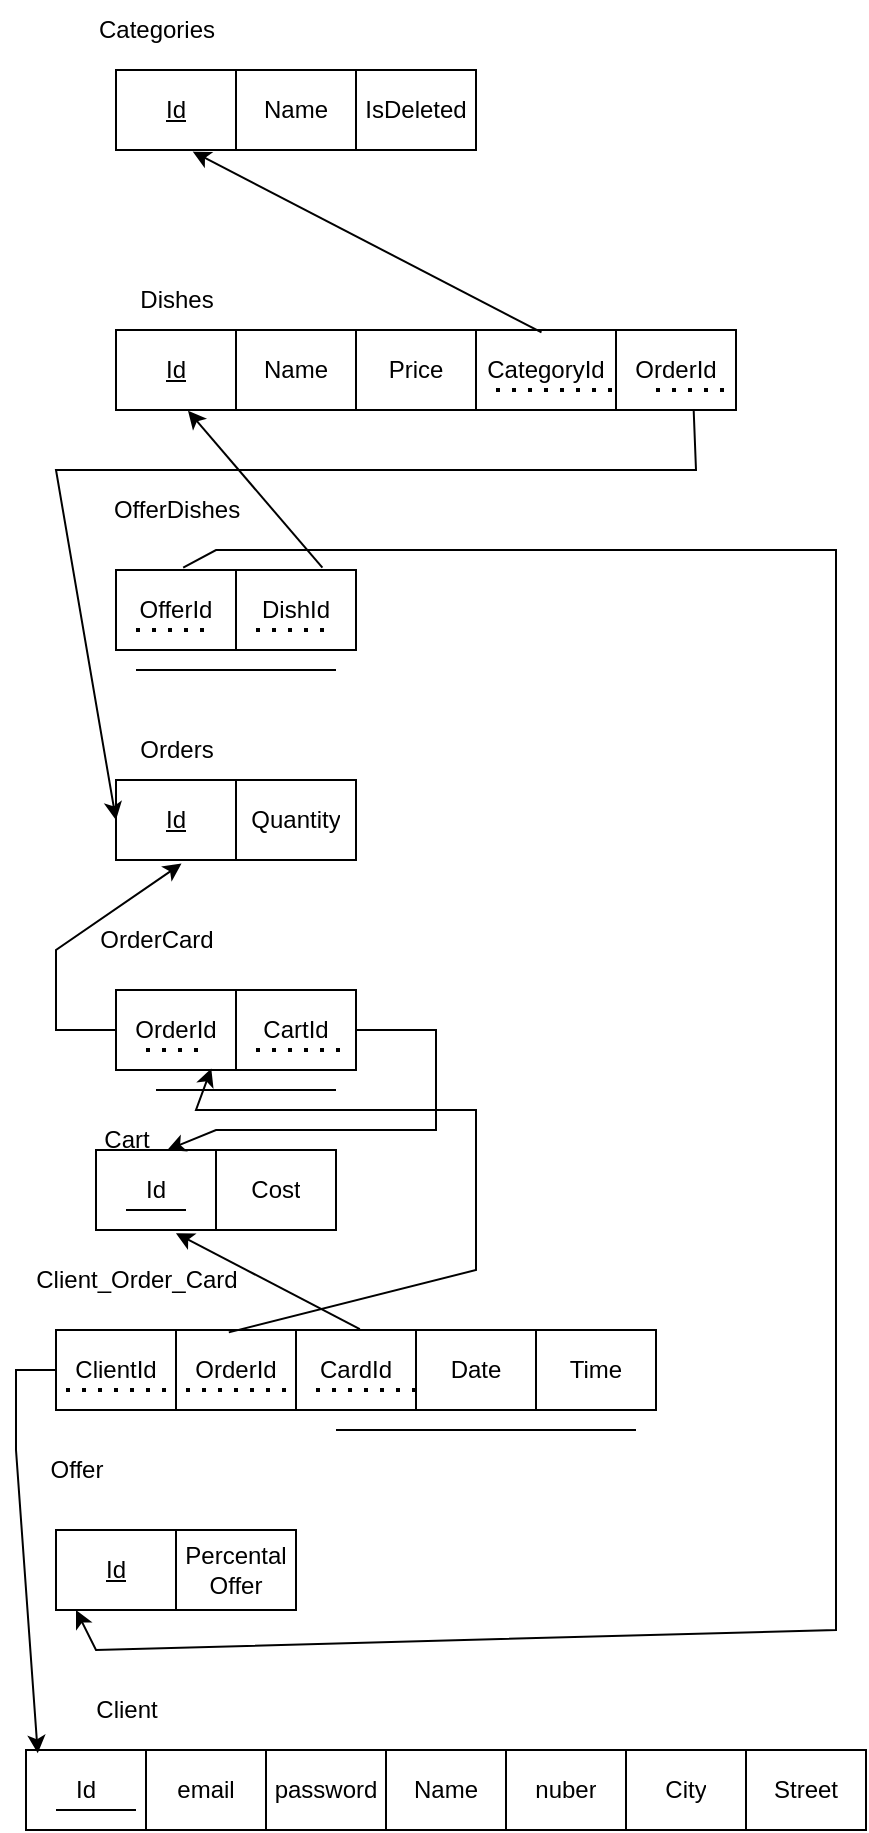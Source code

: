 <mxfile version="20.8.16" type="device"><diagram name="Page-1" id="TB8B3iCaz3Wiwf1a293D"><mxGraphModel dx="1050" dy="629" grid="1" gridSize="10" guides="1" tooltips="1" connect="1" arrows="1" fold="1" page="1" pageScale="1" pageWidth="850" pageHeight="1100" math="0" shadow="0"><root><mxCell id="0"/><mxCell id="1" parent="0"/><mxCell id="pv-VzqGcYseu5OtuNx5Y-1" value="" style="shape=table;startSize=0;container=1;collapsible=0;childLayout=tableLayout;" vertex="1" parent="1"><mxGeometry x="70" y="80" width="180" height="40" as="geometry"/></mxCell><mxCell id="pv-VzqGcYseu5OtuNx5Y-2" value="" style="shape=tableRow;horizontal=0;startSize=0;swimlaneHead=0;swimlaneBody=0;strokeColor=inherit;top=0;left=0;bottom=0;right=0;collapsible=0;dropTarget=0;fillColor=none;points=[[0,0.5],[1,0.5]];portConstraint=eastwest;" vertex="1" parent="pv-VzqGcYseu5OtuNx5Y-1"><mxGeometry width="180" height="40" as="geometry"/></mxCell><mxCell id="pv-VzqGcYseu5OtuNx5Y-3" value="&lt;u&gt;Id&lt;/u&gt;" style="shape=partialRectangle;html=1;whiteSpace=wrap;connectable=0;strokeColor=inherit;overflow=hidden;fillColor=none;top=0;left=0;bottom=0;right=0;pointerEvents=1;" vertex="1" parent="pv-VzqGcYseu5OtuNx5Y-2"><mxGeometry width="60" height="40" as="geometry"><mxRectangle width="60" height="40" as="alternateBounds"/></mxGeometry></mxCell><mxCell id="pv-VzqGcYseu5OtuNx5Y-4" value="Name" style="shape=partialRectangle;html=1;whiteSpace=wrap;connectable=0;strokeColor=inherit;overflow=hidden;fillColor=none;top=0;left=0;bottom=0;right=0;pointerEvents=1;" vertex="1" parent="pv-VzqGcYseu5OtuNx5Y-2"><mxGeometry x="60" width="60" height="40" as="geometry"><mxRectangle width="60" height="40" as="alternateBounds"/></mxGeometry></mxCell><mxCell id="pv-VzqGcYseu5OtuNx5Y-5" value="IsDeleted" style="shape=partialRectangle;html=1;whiteSpace=wrap;connectable=0;strokeColor=inherit;overflow=hidden;fillColor=none;top=0;left=0;bottom=0;right=0;pointerEvents=1;" vertex="1" parent="pv-VzqGcYseu5OtuNx5Y-2"><mxGeometry x="120" width="60" height="40" as="geometry"><mxRectangle width="60" height="40" as="alternateBounds"/></mxGeometry></mxCell><mxCell id="pv-VzqGcYseu5OtuNx5Y-6" value="Categories" style="text;html=1;align=center;verticalAlign=middle;resizable=0;points=[];autosize=1;strokeColor=none;fillColor=none;" vertex="1" parent="1"><mxGeometry x="50" y="45" width="80" height="30" as="geometry"/></mxCell><mxCell id="pv-VzqGcYseu5OtuNx5Y-15" value="Dishes" style="text;html=1;align=center;verticalAlign=middle;resizable=0;points=[];autosize=1;strokeColor=none;fillColor=none;" vertex="1" parent="1"><mxGeometry x="70" y="180" width="60" height="30" as="geometry"/></mxCell><mxCell id="pv-VzqGcYseu5OtuNx5Y-24" value="" style="shape=table;startSize=0;container=1;collapsible=0;childLayout=tableLayout;" vertex="1" parent="1"><mxGeometry x="70" y="210" width="250" height="40" as="geometry"/></mxCell><mxCell id="pv-VzqGcYseu5OtuNx5Y-25" value="" style="shape=tableRow;horizontal=0;startSize=0;swimlaneHead=0;swimlaneBody=0;strokeColor=inherit;top=0;left=0;bottom=0;right=0;collapsible=0;dropTarget=0;fillColor=none;points=[[0,0.5],[1,0.5]];portConstraint=eastwest;" vertex="1" parent="pv-VzqGcYseu5OtuNx5Y-24"><mxGeometry width="250" height="40" as="geometry"/></mxCell><mxCell id="pv-VzqGcYseu5OtuNx5Y-26" value="&lt;u&gt;Id&lt;/u&gt;" style="shape=partialRectangle;html=1;whiteSpace=wrap;connectable=0;strokeColor=inherit;overflow=hidden;fillColor=none;top=0;left=0;bottom=0;right=0;pointerEvents=1;" vertex="1" parent="pv-VzqGcYseu5OtuNx5Y-25"><mxGeometry width="60" height="40" as="geometry"><mxRectangle width="60" height="40" as="alternateBounds"/></mxGeometry></mxCell><mxCell id="pv-VzqGcYseu5OtuNx5Y-27" value="Name" style="shape=partialRectangle;html=1;whiteSpace=wrap;connectable=0;strokeColor=inherit;overflow=hidden;fillColor=none;top=0;left=0;bottom=0;right=0;pointerEvents=1;" vertex="1" parent="pv-VzqGcYseu5OtuNx5Y-25"><mxGeometry x="60" width="60" height="40" as="geometry"><mxRectangle width="60" height="40" as="alternateBounds"/></mxGeometry></mxCell><mxCell id="pv-VzqGcYseu5OtuNx5Y-28" value="Price" style="shape=partialRectangle;html=1;whiteSpace=wrap;connectable=0;strokeColor=inherit;overflow=hidden;fillColor=none;top=0;left=0;bottom=0;right=0;pointerEvents=1;" vertex="1" parent="pv-VzqGcYseu5OtuNx5Y-25"><mxGeometry x="120" width="60" height="40" as="geometry"><mxRectangle width="60" height="40" as="alternateBounds"/></mxGeometry></mxCell><mxCell id="pv-VzqGcYseu5OtuNx5Y-29" value="CategoryId" style="shape=partialRectangle;html=1;whiteSpace=wrap;connectable=0;strokeColor=inherit;overflow=hidden;fillColor=none;top=0;left=0;bottom=0;right=0;pointerEvents=1;" vertex="1" parent="pv-VzqGcYseu5OtuNx5Y-25"><mxGeometry x="180" width="70" height="40" as="geometry"><mxRectangle width="70" height="40" as="alternateBounds"/></mxGeometry></mxCell><mxCell id="pv-VzqGcYseu5OtuNx5Y-30" value="" style="endArrow=none;dashed=1;html=1;dashPattern=1 3;strokeWidth=2;rounded=0;" edge="1" parent="1"><mxGeometry width="50" height="50" relative="1" as="geometry"><mxPoint x="260" y="240" as="sourcePoint"/><mxPoint x="320" y="240" as="targetPoint"/></mxGeometry></mxCell><mxCell id="pv-VzqGcYseu5OtuNx5Y-40" value="OfferDishes" style="text;html=1;align=center;verticalAlign=middle;resizable=0;points=[];autosize=1;strokeColor=none;fillColor=none;" vertex="1" parent="1"><mxGeometry x="55" y="285" width="90" height="30" as="geometry"/></mxCell><mxCell id="pv-VzqGcYseu5OtuNx5Y-46" value="" style="shape=table;startSize=0;container=1;collapsible=0;childLayout=tableLayout;" vertex="1" parent="1"><mxGeometry x="70" y="330" width="120" height="40" as="geometry"/></mxCell><mxCell id="pv-VzqGcYseu5OtuNx5Y-47" value="" style="shape=tableRow;horizontal=0;startSize=0;swimlaneHead=0;swimlaneBody=0;strokeColor=inherit;top=0;left=0;bottom=0;right=0;collapsible=0;dropTarget=0;fillColor=none;points=[[0,0.5],[1,0.5]];portConstraint=eastwest;" vertex="1" parent="pv-VzqGcYseu5OtuNx5Y-46"><mxGeometry width="120" height="40" as="geometry"/></mxCell><mxCell id="pv-VzqGcYseu5OtuNx5Y-48" value="OfferId" style="shape=partialRectangle;html=1;whiteSpace=wrap;connectable=0;strokeColor=inherit;overflow=hidden;fillColor=none;top=0;left=0;bottom=0;right=0;pointerEvents=1;" vertex="1" parent="pv-VzqGcYseu5OtuNx5Y-47"><mxGeometry width="60" height="40" as="geometry"><mxRectangle width="60" height="40" as="alternateBounds"/></mxGeometry></mxCell><mxCell id="pv-VzqGcYseu5OtuNx5Y-49" value="DishId" style="shape=partialRectangle;html=1;whiteSpace=wrap;connectable=0;strokeColor=inherit;overflow=hidden;fillColor=none;top=0;left=0;bottom=0;right=0;pointerEvents=1;" vertex="1" parent="pv-VzqGcYseu5OtuNx5Y-47"><mxGeometry x="60" width="60" height="40" as="geometry"><mxRectangle width="60" height="40" as="alternateBounds"/></mxGeometry></mxCell><mxCell id="pv-VzqGcYseu5OtuNx5Y-50" value="" style="endArrow=none;dashed=1;html=1;dashPattern=1 3;strokeWidth=2;rounded=0;" edge="1" parent="1"><mxGeometry width="50" height="50" relative="1" as="geometry"><mxPoint x="140" y="360" as="sourcePoint"/><mxPoint x="180" y="360" as="targetPoint"/></mxGeometry></mxCell><mxCell id="pv-VzqGcYseu5OtuNx5Y-51" value="" style="endArrow=none;dashed=1;html=1;dashPattern=1 3;strokeWidth=2;rounded=0;" edge="1" parent="1"><mxGeometry width="50" height="50" relative="1" as="geometry"><mxPoint x="80" y="360" as="sourcePoint"/><mxPoint x="120" y="360" as="targetPoint"/></mxGeometry></mxCell><mxCell id="pv-VzqGcYseu5OtuNx5Y-52" value="" style="endArrow=none;html=1;rounded=0;" edge="1" parent="1"><mxGeometry width="50" height="50" relative="1" as="geometry"><mxPoint x="80" y="380" as="sourcePoint"/><mxPoint x="180" y="380" as="targetPoint"/></mxGeometry></mxCell><mxCell id="pv-VzqGcYseu5OtuNx5Y-53" value="" style="shape=table;startSize=0;container=1;collapsible=0;childLayout=tableLayout;" vertex="1" parent="1"><mxGeometry x="320" y="210" width="60" height="40" as="geometry"/></mxCell><mxCell id="pv-VzqGcYseu5OtuNx5Y-54" value="" style="shape=tableRow;horizontal=0;startSize=0;swimlaneHead=0;swimlaneBody=0;strokeColor=inherit;top=0;left=0;bottom=0;right=0;collapsible=0;dropTarget=0;fillColor=none;points=[[0,0.5],[1,0.5]];portConstraint=eastwest;" vertex="1" parent="pv-VzqGcYseu5OtuNx5Y-53"><mxGeometry width="60" height="40" as="geometry"/></mxCell><mxCell id="pv-VzqGcYseu5OtuNx5Y-55" value="OrderId" style="shape=partialRectangle;html=1;whiteSpace=wrap;connectable=0;strokeColor=inherit;overflow=hidden;fillColor=none;top=0;left=0;bottom=0;right=0;pointerEvents=1;" vertex="1" parent="pv-VzqGcYseu5OtuNx5Y-54"><mxGeometry width="60" height="40" as="geometry"><mxRectangle width="60" height="40" as="alternateBounds"/></mxGeometry></mxCell><mxCell id="pv-VzqGcYseu5OtuNx5Y-56" value="" style="endArrow=none;dashed=1;html=1;dashPattern=1 3;strokeWidth=2;rounded=0;" edge="1" parent="1"><mxGeometry width="50" height="50" relative="1" as="geometry"><mxPoint x="340" y="240" as="sourcePoint"/><mxPoint x="380" y="240" as="targetPoint"/></mxGeometry></mxCell><mxCell id="pv-VzqGcYseu5OtuNx5Y-62" value="Orders" style="text;html=1;align=center;verticalAlign=middle;resizable=0;points=[];autosize=1;strokeColor=none;fillColor=none;" vertex="1" parent="1"><mxGeometry x="70" y="405" width="60" height="30" as="geometry"/></mxCell><mxCell id="pv-VzqGcYseu5OtuNx5Y-67" value="" style="shape=table;startSize=0;container=1;collapsible=0;childLayout=tableLayout;" vertex="1" parent="1"><mxGeometry x="70" y="540" width="120" height="40" as="geometry"/></mxCell><mxCell id="pv-VzqGcYseu5OtuNx5Y-85" value="" style="shape=tableRow;horizontal=0;startSize=0;swimlaneHead=0;swimlaneBody=0;strokeColor=inherit;top=0;left=0;bottom=0;right=0;collapsible=0;dropTarget=0;fillColor=none;points=[[0,0.5],[1,0.5]];portConstraint=eastwest;" vertex="1" parent="pv-VzqGcYseu5OtuNx5Y-67"><mxGeometry width="120" height="40" as="geometry"/></mxCell><mxCell id="pv-VzqGcYseu5OtuNx5Y-86" value="OrderId" style="shape=partialRectangle;html=1;whiteSpace=wrap;connectable=0;strokeColor=inherit;overflow=hidden;fillColor=none;top=0;left=0;bottom=0;right=0;pointerEvents=1;" vertex="1" parent="pv-VzqGcYseu5OtuNx5Y-85"><mxGeometry width="60" height="40" as="geometry"><mxRectangle width="60" height="40" as="alternateBounds"/></mxGeometry></mxCell><mxCell id="pv-VzqGcYseu5OtuNx5Y-87" value="CartId" style="shape=partialRectangle;html=1;whiteSpace=wrap;connectable=0;strokeColor=inherit;overflow=hidden;fillColor=none;top=0;left=0;bottom=0;right=0;pointerEvents=1;" vertex="1" parent="pv-VzqGcYseu5OtuNx5Y-85"><mxGeometry x="60" width="60" height="40" as="geometry"><mxRectangle width="60" height="40" as="alternateBounds"/></mxGeometry></mxCell><mxCell id="pv-VzqGcYseu5OtuNx5Y-71" value="OrderCard" style="text;html=1;align=center;verticalAlign=middle;resizable=0;points=[];autosize=1;strokeColor=none;fillColor=none;" vertex="1" parent="1"><mxGeometry x="50" y="500" width="80" height="30" as="geometry"/></mxCell><mxCell id="pv-VzqGcYseu5OtuNx5Y-81" value="" style="shape=table;startSize=0;container=1;collapsible=0;childLayout=tableLayout;" vertex="1" parent="1"><mxGeometry x="70" y="435" width="120" height="40" as="geometry"/></mxCell><mxCell id="pv-VzqGcYseu5OtuNx5Y-82" value="" style="shape=tableRow;horizontal=0;startSize=0;swimlaneHead=0;swimlaneBody=0;strokeColor=inherit;top=0;left=0;bottom=0;right=0;collapsible=0;dropTarget=0;fillColor=none;points=[[0,0.5],[1,0.5]];portConstraint=eastwest;" vertex="1" parent="pv-VzqGcYseu5OtuNx5Y-81"><mxGeometry width="120" height="40" as="geometry"/></mxCell><mxCell id="pv-VzqGcYseu5OtuNx5Y-83" value="&lt;u&gt;Id&lt;/u&gt;" style="shape=partialRectangle;html=1;whiteSpace=wrap;connectable=0;strokeColor=inherit;overflow=hidden;fillColor=none;top=0;left=0;bottom=0;right=0;pointerEvents=1;" vertex="1" parent="pv-VzqGcYseu5OtuNx5Y-82"><mxGeometry width="60" height="40" as="geometry"><mxRectangle width="60" height="40" as="alternateBounds"/></mxGeometry></mxCell><mxCell id="pv-VzqGcYseu5OtuNx5Y-84" value="Quantity" style="shape=partialRectangle;html=1;whiteSpace=wrap;connectable=0;strokeColor=inherit;overflow=hidden;fillColor=none;top=0;left=0;bottom=0;right=0;pointerEvents=1;" vertex="1" parent="pv-VzqGcYseu5OtuNx5Y-82"><mxGeometry x="60" width="60" height="40" as="geometry"><mxRectangle width="60" height="40" as="alternateBounds"/></mxGeometry></mxCell><mxCell id="pv-VzqGcYseu5OtuNx5Y-91" value="Client_Order_Card" style="text;html=1;align=center;verticalAlign=middle;resizable=0;points=[];autosize=1;strokeColor=none;fillColor=none;" vertex="1" parent="1"><mxGeometry x="20" y="670" width="120" height="30" as="geometry"/></mxCell><mxCell id="pv-VzqGcYseu5OtuNx5Y-108" value="" style="endArrow=classic;html=1;rounded=0;exitX=0.851;exitY=0.03;exitDx=0;exitDy=0;exitPerimeter=0;entryX=0.213;entryY=1.02;entryDx=0;entryDy=0;entryPerimeter=0;" edge="1" parent="1" source="pv-VzqGcYseu5OtuNx5Y-25" target="pv-VzqGcYseu5OtuNx5Y-2"><mxGeometry width="50" height="50" relative="1" as="geometry"><mxPoint x="400" y="340" as="sourcePoint"/><mxPoint x="450" y="290" as="targetPoint"/><Array as="points"/></mxGeometry></mxCell><mxCell id="pv-VzqGcYseu5OtuNx5Y-109" value="" style="endArrow=classic;html=1;rounded=0;exitX=0.647;exitY=0.99;exitDx=0;exitDy=0;exitPerimeter=0;entryX=0;entryY=0.5;entryDx=0;entryDy=0;" edge="1" parent="1" source="pv-VzqGcYseu5OtuNx5Y-54" target="pv-VzqGcYseu5OtuNx5Y-82"><mxGeometry width="50" height="50" relative="1" as="geometry"><mxPoint x="400" y="340" as="sourcePoint"/><mxPoint x="450" y="290" as="targetPoint"/><Array as="points"><mxPoint x="360" y="280"/><mxPoint x="40" y="280"/></Array></mxGeometry></mxCell><mxCell id="pv-VzqGcYseu5OtuNx5Y-110" value="" style="endArrow=none;dashed=1;html=1;dashPattern=1 3;strokeWidth=2;rounded=0;" edge="1" parent="1"><mxGeometry width="50" height="50" relative="1" as="geometry"><mxPoint x="140" y="570" as="sourcePoint"/><mxPoint x="185" y="570" as="targetPoint"/></mxGeometry></mxCell><mxCell id="pv-VzqGcYseu5OtuNx5Y-111" value="" style="endArrow=none;dashed=1;html=1;dashPattern=1 3;strokeWidth=2;rounded=0;" edge="1" parent="1"><mxGeometry width="50" height="50" relative="1" as="geometry"><mxPoint x="85" y="570" as="sourcePoint"/><mxPoint x="115" y="570" as="targetPoint"/></mxGeometry></mxCell><mxCell id="pv-VzqGcYseu5OtuNx5Y-112" value="" style="shape=table;startSize=0;container=1;collapsible=0;childLayout=tableLayout;" vertex="1" parent="1"><mxGeometry x="60" y="620" width="120" height="40" as="geometry"/></mxCell><mxCell id="pv-VzqGcYseu5OtuNx5Y-113" value="" style="shape=tableRow;horizontal=0;startSize=0;swimlaneHead=0;swimlaneBody=0;strokeColor=inherit;top=0;left=0;bottom=0;right=0;collapsible=0;dropTarget=0;fillColor=none;points=[[0,0.5],[1,0.5]];portConstraint=eastwest;" vertex="1" parent="pv-VzqGcYseu5OtuNx5Y-112"><mxGeometry width="120" height="40" as="geometry"/></mxCell><mxCell id="pv-VzqGcYseu5OtuNx5Y-114" value="Id" style="shape=partialRectangle;html=1;whiteSpace=wrap;connectable=0;strokeColor=inherit;overflow=hidden;fillColor=none;top=0;left=0;bottom=0;right=0;pointerEvents=1;" vertex="1" parent="pv-VzqGcYseu5OtuNx5Y-113"><mxGeometry width="60" height="40" as="geometry"><mxRectangle width="60" height="40" as="alternateBounds"/></mxGeometry></mxCell><mxCell id="pv-VzqGcYseu5OtuNx5Y-115" value="Cost" style="shape=partialRectangle;html=1;whiteSpace=wrap;connectable=0;strokeColor=inherit;overflow=hidden;fillColor=none;top=0;left=0;bottom=0;right=0;pointerEvents=1;" vertex="1" parent="pv-VzqGcYseu5OtuNx5Y-113"><mxGeometry x="60" width="60" height="40" as="geometry"><mxRectangle width="60" height="40" as="alternateBounds"/></mxGeometry></mxCell><mxCell id="pv-VzqGcYseu5OtuNx5Y-116" value="Cart" style="text;html=1;align=center;verticalAlign=middle;resizable=0;points=[];autosize=1;strokeColor=none;fillColor=none;" vertex="1" parent="1"><mxGeometry x="50" y="600" width="50" height="30" as="geometry"/></mxCell><mxCell id="pv-VzqGcYseu5OtuNx5Y-128" value="" style="shape=table;startSize=0;container=1;collapsible=0;childLayout=tableLayout;" vertex="1" parent="1"><mxGeometry x="40" y="710" width="240" height="40" as="geometry"/></mxCell><mxCell id="pv-VzqGcYseu5OtuNx5Y-129" value="" style="shape=tableRow;horizontal=0;startSize=0;swimlaneHead=0;swimlaneBody=0;strokeColor=inherit;top=0;left=0;bottom=0;right=0;collapsible=0;dropTarget=0;fillColor=none;points=[[0,0.5],[1,0.5]];portConstraint=eastwest;" vertex="1" parent="pv-VzqGcYseu5OtuNx5Y-128"><mxGeometry width="240" height="40" as="geometry"/></mxCell><mxCell id="pv-VzqGcYseu5OtuNx5Y-130" value="ClientId" style="shape=partialRectangle;html=1;whiteSpace=wrap;connectable=0;strokeColor=inherit;overflow=hidden;fillColor=none;top=0;left=0;bottom=0;right=0;pointerEvents=1;" vertex="1" parent="pv-VzqGcYseu5OtuNx5Y-129"><mxGeometry width="60" height="40" as="geometry"><mxRectangle width="60" height="40" as="alternateBounds"/></mxGeometry></mxCell><mxCell id="pv-VzqGcYseu5OtuNx5Y-131" value="OrderId" style="shape=partialRectangle;html=1;whiteSpace=wrap;connectable=0;strokeColor=inherit;overflow=hidden;fillColor=none;top=0;left=0;bottom=0;right=0;pointerEvents=1;" vertex="1" parent="pv-VzqGcYseu5OtuNx5Y-129"><mxGeometry x="60" width="60" height="40" as="geometry"><mxRectangle width="60" height="40" as="alternateBounds"/></mxGeometry></mxCell><mxCell id="pv-VzqGcYseu5OtuNx5Y-132" value="CardId" style="shape=partialRectangle;html=1;whiteSpace=wrap;connectable=0;strokeColor=inherit;overflow=hidden;fillColor=none;top=0;left=0;bottom=0;right=0;pointerEvents=1;" vertex="1" parent="pv-VzqGcYseu5OtuNx5Y-129"><mxGeometry x="120" width="60" height="40" as="geometry"><mxRectangle width="60" height="40" as="alternateBounds"/></mxGeometry></mxCell><mxCell id="pv-VzqGcYseu5OtuNx5Y-133" value="Date" style="shape=partialRectangle;html=1;whiteSpace=wrap;connectable=0;strokeColor=inherit;overflow=hidden;fillColor=none;top=0;left=0;bottom=0;right=0;pointerEvents=1;" vertex="1" parent="pv-VzqGcYseu5OtuNx5Y-129"><mxGeometry x="180" width="60" height="40" as="geometry"><mxRectangle width="60" height="40" as="alternateBounds"/></mxGeometry></mxCell><mxCell id="pv-VzqGcYseu5OtuNx5Y-134" value="" style="endArrow=none;dashed=1;html=1;dashPattern=1 3;strokeWidth=2;rounded=0;" edge="1" parent="1"><mxGeometry width="50" height="50" relative="1" as="geometry"><mxPoint x="45" y="740" as="sourcePoint"/><mxPoint x="95" y="740" as="targetPoint"/></mxGeometry></mxCell><mxCell id="pv-VzqGcYseu5OtuNx5Y-135" value="" style="endArrow=none;dashed=1;html=1;dashPattern=1 3;strokeWidth=2;rounded=0;" edge="1" parent="1"><mxGeometry width="50" height="50" relative="1" as="geometry"><mxPoint x="105" y="740" as="sourcePoint"/><mxPoint x="155" y="740" as="targetPoint"/></mxGeometry></mxCell><mxCell id="pv-VzqGcYseu5OtuNx5Y-136" value="" style="endArrow=none;dashed=1;html=1;dashPattern=1 3;strokeWidth=2;rounded=0;" edge="1" parent="1"><mxGeometry width="50" height="50" relative="1" as="geometry"><mxPoint x="170" y="740" as="sourcePoint"/><mxPoint x="220" y="740" as="targetPoint"/></mxGeometry></mxCell><mxCell id="pv-VzqGcYseu5OtuNx5Y-137" value="" style="endArrow=none;html=1;rounded=0;" edge="1" parent="1"><mxGeometry width="50" height="50" relative="1" as="geometry"><mxPoint x="180" y="760" as="sourcePoint"/><mxPoint x="330" y="760" as="targetPoint"/></mxGeometry></mxCell><mxCell id="pv-VzqGcYseu5OtuNx5Y-138" value="" style="shape=table;startSize=0;container=1;collapsible=0;childLayout=tableLayout;" vertex="1" parent="1"><mxGeometry x="280" y="710" width="60" height="40" as="geometry"/></mxCell><mxCell id="pv-VzqGcYseu5OtuNx5Y-139" value="" style="shape=tableRow;horizontal=0;startSize=0;swimlaneHead=0;swimlaneBody=0;strokeColor=inherit;top=0;left=0;bottom=0;right=0;collapsible=0;dropTarget=0;fillColor=none;points=[[0,0.5],[1,0.5]];portConstraint=eastwest;" vertex="1" parent="pv-VzqGcYseu5OtuNx5Y-138"><mxGeometry width="60" height="40" as="geometry"/></mxCell><mxCell id="pv-VzqGcYseu5OtuNx5Y-140" value="Time" style="shape=partialRectangle;html=1;whiteSpace=wrap;connectable=0;strokeColor=inherit;overflow=hidden;fillColor=none;top=0;left=0;bottom=0;right=0;pointerEvents=1;" vertex="1" parent="pv-VzqGcYseu5OtuNx5Y-139"><mxGeometry width="60" height="40" as="geometry"><mxRectangle width="60" height="40" as="alternateBounds"/></mxGeometry></mxCell><mxCell id="pv-VzqGcYseu5OtuNx5Y-141" value="" style="shape=table;startSize=0;container=1;collapsible=0;childLayout=tableLayout;" vertex="1" parent="1"><mxGeometry x="40" y="810" width="120" height="40" as="geometry"/></mxCell><mxCell id="pv-VzqGcYseu5OtuNx5Y-142" value="" style="shape=tableRow;horizontal=0;startSize=0;swimlaneHead=0;swimlaneBody=0;strokeColor=inherit;top=0;left=0;bottom=0;right=0;collapsible=0;dropTarget=0;fillColor=none;points=[[0,0.5],[1,0.5]];portConstraint=eastwest;" vertex="1" parent="pv-VzqGcYseu5OtuNx5Y-141"><mxGeometry width="120" height="40" as="geometry"/></mxCell><mxCell id="pv-VzqGcYseu5OtuNx5Y-143" value="&lt;u&gt;Id&lt;/u&gt;" style="shape=partialRectangle;html=1;whiteSpace=wrap;connectable=0;strokeColor=inherit;overflow=hidden;fillColor=none;top=0;left=0;bottom=0;right=0;pointerEvents=1;" vertex="1" parent="pv-VzqGcYseu5OtuNx5Y-142"><mxGeometry width="60" height="40" as="geometry"><mxRectangle width="60" height="40" as="alternateBounds"/></mxGeometry></mxCell><mxCell id="pv-VzqGcYseu5OtuNx5Y-144" value="Percental Offer" style="shape=partialRectangle;html=1;whiteSpace=wrap;connectable=0;strokeColor=inherit;overflow=hidden;fillColor=none;top=0;left=0;bottom=0;right=0;pointerEvents=1;" vertex="1" parent="pv-VzqGcYseu5OtuNx5Y-142"><mxGeometry x="60" width="60" height="40" as="geometry"><mxRectangle width="60" height="40" as="alternateBounds"/></mxGeometry></mxCell><mxCell id="pv-VzqGcYseu5OtuNx5Y-145" value="Offer" style="text;html=1;align=center;verticalAlign=middle;resizable=0;points=[];autosize=1;strokeColor=none;fillColor=none;" vertex="1" parent="1"><mxGeometry x="25" y="765" width="50" height="30" as="geometry"/></mxCell><mxCell id="pv-VzqGcYseu5OtuNx5Y-147" value="" style="endArrow=classic;html=1;rounded=0;exitX=0.28;exitY=-0.03;exitDx=0;exitDy=0;exitPerimeter=0;" edge="1" parent="1" source="pv-VzqGcYseu5OtuNx5Y-47"><mxGeometry width="50" height="50" relative="1" as="geometry"><mxPoint x="400" y="420" as="sourcePoint"/><mxPoint x="50" y="850" as="targetPoint"/><Array as="points"><mxPoint x="120" y="320"/><mxPoint x="430" y="320"/><mxPoint x="430" y="860"/><mxPoint x="60" y="870"/></Array></mxGeometry></mxCell><mxCell id="pv-VzqGcYseu5OtuNx5Y-148" value="" style="endArrow=classic;html=1;rounded=0;exitX=0.86;exitY=-0.03;exitDx=0;exitDy=0;exitPerimeter=0;entryX=0.144;entryY=1.01;entryDx=0;entryDy=0;entryPerimeter=0;" edge="1" parent="1" source="pv-VzqGcYseu5OtuNx5Y-47" target="pv-VzqGcYseu5OtuNx5Y-25"><mxGeometry width="50" height="50" relative="1" as="geometry"><mxPoint x="400" y="650" as="sourcePoint"/><mxPoint x="450" y="600" as="targetPoint"/></mxGeometry></mxCell><mxCell id="pv-VzqGcYseu5OtuNx5Y-149" value="" style="endArrow=classic;html=1;rounded=0;exitX=0;exitY=0.5;exitDx=0;exitDy=0;entryX=0.273;entryY=1.045;entryDx=0;entryDy=0;entryPerimeter=0;" edge="1" parent="1" source="pv-VzqGcYseu5OtuNx5Y-85" target="pv-VzqGcYseu5OtuNx5Y-82"><mxGeometry width="50" height="50" relative="1" as="geometry"><mxPoint x="400" y="550" as="sourcePoint"/><mxPoint x="450" y="500" as="targetPoint"/><Array as="points"><mxPoint x="40" y="560"/><mxPoint x="40" y="520"/></Array></mxGeometry></mxCell><mxCell id="pv-VzqGcYseu5OtuNx5Y-150" value="" style="endArrow=classic;html=1;rounded=0;exitX=1;exitY=0.5;exitDx=0;exitDy=0;entryX=0.297;entryY=0;entryDx=0;entryDy=0;entryPerimeter=0;" edge="1" parent="1" source="pv-VzqGcYseu5OtuNx5Y-85" target="pv-VzqGcYseu5OtuNx5Y-113"><mxGeometry width="50" height="50" relative="1" as="geometry"><mxPoint x="400" y="550" as="sourcePoint"/><mxPoint x="450" y="500" as="targetPoint"/><Array as="points"><mxPoint x="230" y="560"/><mxPoint x="230" y="610"/><mxPoint x="120" y="610"/></Array></mxGeometry></mxCell><mxCell id="pv-VzqGcYseu5OtuNx5Y-151" value="" style="endArrow=none;html=1;rounded=0;" edge="1" parent="1"><mxGeometry width="50" height="50" relative="1" as="geometry"><mxPoint x="75" y="650" as="sourcePoint"/><mxPoint x="105" y="650" as="targetPoint"/></mxGeometry></mxCell><mxCell id="pv-VzqGcYseu5OtuNx5Y-154" value="" style="shape=table;startSize=0;container=1;collapsible=0;childLayout=tableLayout;" vertex="1" parent="1"><mxGeometry x="25" y="920" width="420" height="40" as="geometry"/></mxCell><mxCell id="pv-VzqGcYseu5OtuNx5Y-155" value="" style="shape=tableRow;horizontal=0;startSize=0;swimlaneHead=0;swimlaneBody=0;strokeColor=inherit;top=0;left=0;bottom=0;right=0;collapsible=0;dropTarget=0;fillColor=none;points=[[0,0.5],[1,0.5]];portConstraint=eastwest;" vertex="1" parent="pv-VzqGcYseu5OtuNx5Y-154"><mxGeometry width="420" height="40" as="geometry"/></mxCell><mxCell id="pv-VzqGcYseu5OtuNx5Y-156" value="Id" style="shape=partialRectangle;html=1;whiteSpace=wrap;connectable=0;strokeColor=inherit;overflow=hidden;fillColor=none;top=0;left=0;bottom=0;right=0;pointerEvents=1;" vertex="1" parent="pv-VzqGcYseu5OtuNx5Y-155"><mxGeometry width="60" height="40" as="geometry"><mxRectangle width="60" height="40" as="alternateBounds"/></mxGeometry></mxCell><mxCell id="pv-VzqGcYseu5OtuNx5Y-157" value="email" style="shape=partialRectangle;html=1;whiteSpace=wrap;connectable=0;strokeColor=inherit;overflow=hidden;fillColor=none;top=0;left=0;bottom=0;right=0;pointerEvents=1;" vertex="1" parent="pv-VzqGcYseu5OtuNx5Y-155"><mxGeometry x="60" width="60" height="40" as="geometry"><mxRectangle width="60" height="40" as="alternateBounds"/></mxGeometry></mxCell><mxCell id="pv-VzqGcYseu5OtuNx5Y-158" value="password" style="shape=partialRectangle;html=1;whiteSpace=wrap;connectable=0;strokeColor=inherit;overflow=hidden;fillColor=none;top=0;left=0;bottom=0;right=0;pointerEvents=1;" vertex="1" parent="pv-VzqGcYseu5OtuNx5Y-155"><mxGeometry x="120" width="60" height="40" as="geometry"><mxRectangle width="60" height="40" as="alternateBounds"/></mxGeometry></mxCell><mxCell id="pv-VzqGcYseu5OtuNx5Y-159" value="Name" style="shape=partialRectangle;html=1;whiteSpace=wrap;connectable=0;strokeColor=inherit;overflow=hidden;fillColor=none;top=0;left=0;bottom=0;right=0;pointerEvents=1;" vertex="1" parent="pv-VzqGcYseu5OtuNx5Y-155"><mxGeometry x="180" width="60" height="40" as="geometry"><mxRectangle width="60" height="40" as="alternateBounds"/></mxGeometry></mxCell><mxCell id="pv-VzqGcYseu5OtuNx5Y-160" value="nuber" style="shape=partialRectangle;html=1;whiteSpace=wrap;connectable=0;strokeColor=inherit;overflow=hidden;fillColor=none;top=0;left=0;bottom=0;right=0;pointerEvents=1;" vertex="1" parent="pv-VzqGcYseu5OtuNx5Y-155"><mxGeometry x="240" width="60" height="40" as="geometry"><mxRectangle width="60" height="40" as="alternateBounds"/></mxGeometry></mxCell><mxCell id="pv-VzqGcYseu5OtuNx5Y-161" value="City" style="shape=partialRectangle;html=1;whiteSpace=wrap;connectable=0;strokeColor=inherit;overflow=hidden;fillColor=none;top=0;left=0;bottom=0;right=0;pointerEvents=1;" vertex="1" parent="pv-VzqGcYseu5OtuNx5Y-155"><mxGeometry x="300" width="60" height="40" as="geometry"><mxRectangle width="60" height="40" as="alternateBounds"/></mxGeometry></mxCell><mxCell id="pv-VzqGcYseu5OtuNx5Y-162" value="Street" style="shape=partialRectangle;html=1;whiteSpace=wrap;connectable=0;strokeColor=inherit;overflow=hidden;fillColor=none;top=0;left=0;bottom=0;right=0;pointerEvents=1;" vertex="1" parent="pv-VzqGcYseu5OtuNx5Y-155"><mxGeometry x="360" width="60" height="40" as="geometry"><mxRectangle width="60" height="40" as="alternateBounds"/></mxGeometry></mxCell><mxCell id="pv-VzqGcYseu5OtuNx5Y-163" value="Client" style="text;html=1;align=center;verticalAlign=middle;resizable=0;points=[];autosize=1;strokeColor=none;fillColor=none;" vertex="1" parent="1"><mxGeometry x="50" y="885" width="50" height="30" as="geometry"/></mxCell><mxCell id="pv-VzqGcYseu5OtuNx5Y-164" value="" style="endArrow=none;html=1;rounded=0;" edge="1" parent="1"><mxGeometry width="50" height="50" relative="1" as="geometry"><mxPoint x="40" y="950" as="sourcePoint"/><mxPoint x="80" y="950" as="targetPoint"/></mxGeometry></mxCell><mxCell id="pv-VzqGcYseu5OtuNx5Y-165" value="" style="endArrow=classic;html=1;rounded=0;exitX=0;exitY=0.5;exitDx=0;exitDy=0;entryX=0.014;entryY=0.04;entryDx=0;entryDy=0;entryPerimeter=0;" edge="1" parent="1" source="pv-VzqGcYseu5OtuNx5Y-129" target="pv-VzqGcYseu5OtuNx5Y-155"><mxGeometry width="50" height="50" relative="1" as="geometry"><mxPoint x="420" y="820" as="sourcePoint"/><mxPoint x="470" y="770" as="targetPoint"/><Array as="points"><mxPoint x="20" y="730"/><mxPoint x="20" y="770"/></Array></mxGeometry></mxCell><mxCell id="pv-VzqGcYseu5OtuNx5Y-166" value="" style="endArrow=classic;html=1;rounded=0;exitX=0.36;exitY=0.03;exitDx=0;exitDy=0;exitPerimeter=0;entryX=0.397;entryY=0.98;entryDx=0;entryDy=0;entryPerimeter=0;" edge="1" parent="1" source="pv-VzqGcYseu5OtuNx5Y-129" target="pv-VzqGcYseu5OtuNx5Y-85"><mxGeometry width="50" height="50" relative="1" as="geometry"><mxPoint x="420" y="820" as="sourcePoint"/><mxPoint x="120" y="590" as="targetPoint"/><Array as="points"><mxPoint x="250" y="680"/><mxPoint x="250" y="640"/><mxPoint x="250" y="600"/><mxPoint x="110" y="600"/></Array></mxGeometry></mxCell><mxCell id="pv-VzqGcYseu5OtuNx5Y-168" value="" style="endArrow=classic;html=1;rounded=0;exitX=0.633;exitY=-0.01;exitDx=0;exitDy=0;exitPerimeter=0;entryX=0.333;entryY=1.04;entryDx=0;entryDy=0;entryPerimeter=0;" edge="1" parent="1" source="pv-VzqGcYseu5OtuNx5Y-129" target="pv-VzqGcYseu5OtuNx5Y-113"><mxGeometry width="50" height="50" relative="1" as="geometry"><mxPoint x="420" y="800" as="sourcePoint"/><mxPoint x="470" y="750" as="targetPoint"/></mxGeometry></mxCell><mxCell id="pv-VzqGcYseu5OtuNx5Y-169" value="" style="endArrow=none;html=1;rounded=0;" edge="1" parent="1"><mxGeometry width="50" height="50" relative="1" as="geometry"><mxPoint x="90" y="590" as="sourcePoint"/><mxPoint x="180" y="590" as="targetPoint"/></mxGeometry></mxCell></root></mxGraphModel></diagram></mxfile>